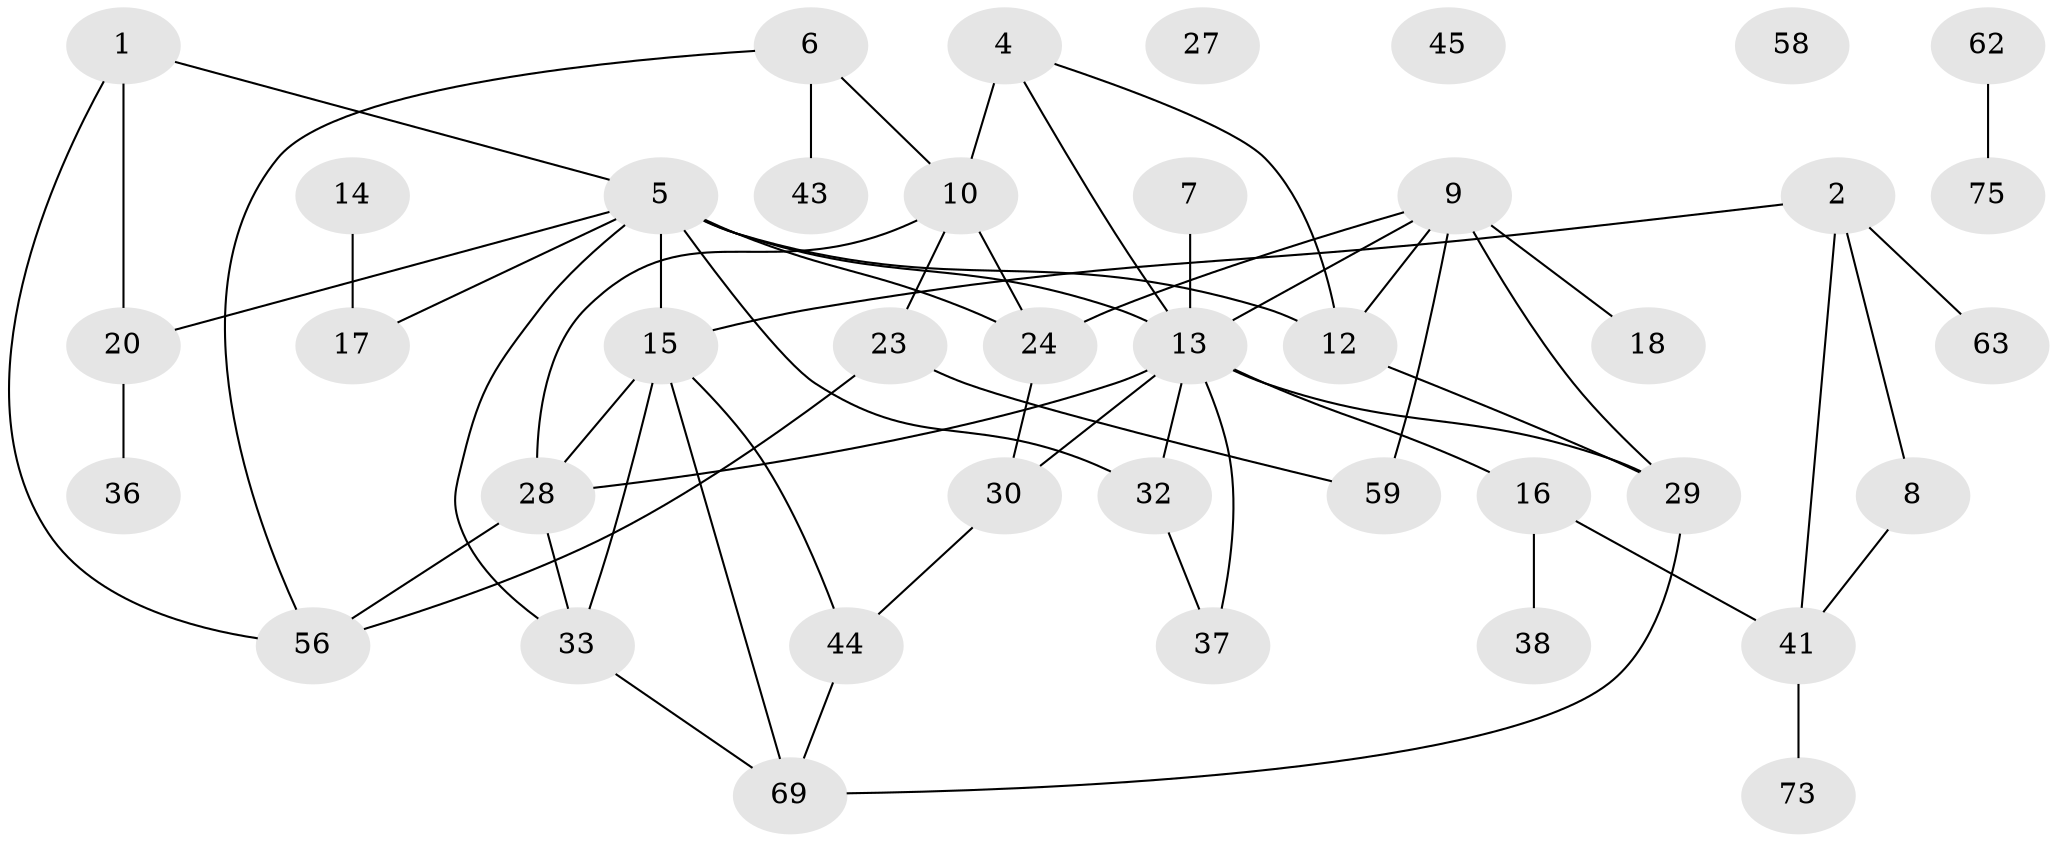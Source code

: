 // original degree distribution, {2: 0.25, 3: 0.2875, 1: 0.15, 4: 0.1625, 7: 0.0125, 6: 0.025, 5: 0.075, 0: 0.0375}
// Generated by graph-tools (version 1.1) at 2025/13/03/09/25 04:13:12]
// undirected, 40 vertices, 59 edges
graph export_dot {
graph [start="1"]
  node [color=gray90,style=filled];
  1 [super="+11"];
  2 [super="+3+21"];
  4 [super="+31"];
  5 [super="+22"];
  6 [super="+26"];
  7;
  8;
  9 [super="+51+39"];
  10 [super="+68+67+50+19"];
  12;
  13 [super="+54+76"];
  14 [super="+25"];
  15 [super="+53+52"];
  16 [super="+42"];
  17;
  18;
  20;
  23 [super="+35"];
  24 [super="+40"];
  27;
  28 [super="+61"];
  29 [super="+65"];
  30 [super="+48+66"];
  32 [super="+64"];
  33 [super="+34"];
  36;
  37 [super="+72"];
  38;
  41 [super="+47"];
  43;
  44 [super="+80"];
  45;
  56;
  58;
  59;
  62;
  63;
  69;
  73;
  75 [super="+77"];
  1 -- 20;
  1 -- 56;
  1 -- 5;
  2 -- 41;
  2 -- 15;
  2 -- 8;
  2 -- 63;
  4 -- 13;
  4 -- 10 [weight=2];
  4 -- 12;
  5 -- 17;
  5 -- 32;
  5 -- 33;
  5 -- 12;
  5 -- 13 [weight=2];
  5 -- 20;
  5 -- 24;
  5 -- 15;
  6 -- 56;
  6 -- 43;
  6 -- 10;
  7 -- 13;
  8 -- 41;
  9 -- 13;
  9 -- 18;
  9 -- 24 [weight=2];
  9 -- 59 [weight=2];
  9 -- 12;
  9 -- 29 [weight=2];
  10 -- 28 [weight=2];
  10 -- 23;
  10 -- 24;
  12 -- 29;
  13 -- 32;
  13 -- 28;
  13 -- 16;
  13 -- 37;
  13 -- 29 [weight=2];
  13 -- 30;
  14 -- 17;
  15 -- 69;
  15 -- 33;
  15 -- 44 [weight=2];
  15 -- 28;
  16 -- 41;
  16 -- 38;
  20 -- 36;
  23 -- 56;
  23 -- 59;
  24 -- 30 [weight=2];
  28 -- 56;
  28 -- 33;
  29 -- 69;
  30 -- 44 [weight=2];
  32 -- 37;
  33 -- 69;
  41 -- 73;
  44 -- 69;
  62 -- 75;
}
